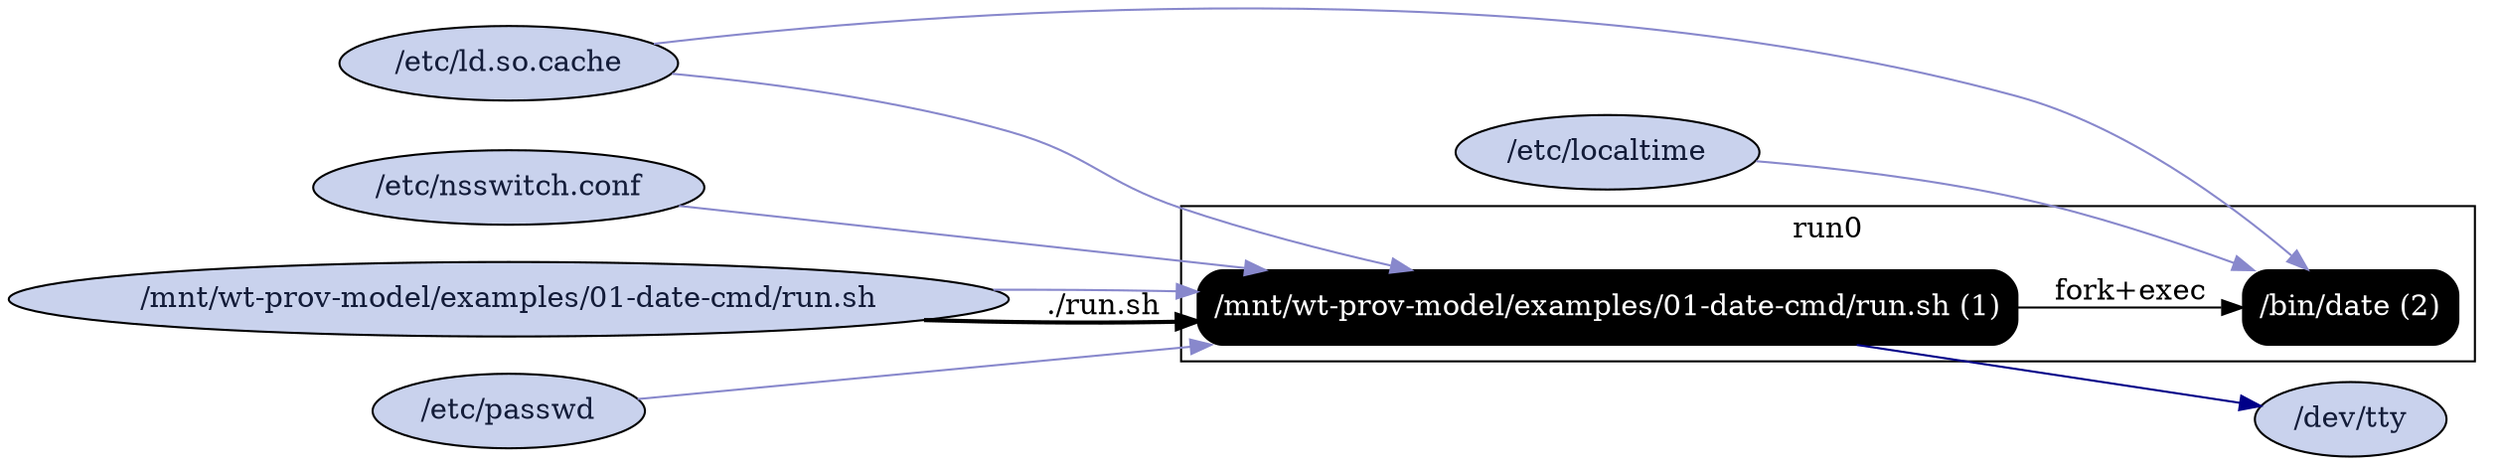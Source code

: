 digraph G {
    rankdir=LR;

    /* programs */
    node [shape=box fontcolor=white fillcolor=black style="filled,rounded"];
    subgraph cluster_run0 {
        label="run0";
        prog0 [label="/mnt/wt-prov-model/examples/01-date-cmd/run.sh (1)"];
        prog1 [label="/bin/date (2)"];
        prog0 -> prog1 [label="fork+exec"];
    }

    node [shape=ellipse fontcolor="#131C39" fillcolor="#C9D2ED"];

    /* other files */
    "/dev/tty";
    "/etc/ld.so.cache";
    "/etc/localtime";
    "/etc/nsswitch.conf";
    "/etc/passwd";
    "/mnt/wt-prov-model/examples/01-date-cmd/run.sh";

    "/mnt/wt-prov-model/examples/01-date-cmd/run.sh" -> prog0 [style=bold, label="./run.sh"];
    "/etc/ld.so.cache" -> prog0 [color="#8888CC"];
    prog0 -> "/dev/tty" [color="#000088"];
    "/etc/nsswitch.conf" -> prog0 [color="#8888CC"];
    "/etc/passwd" -> prog0 [color="#8888CC"];
    "/mnt/wt-prov-model/examples/01-date-cmd/run.sh" -> prog0 [color="#8888CC"];
    "/etc/ld.so.cache" -> prog1 [color="#8888CC"];
    "/etc/localtime" -> prog1 [color="#8888CC"];
}
